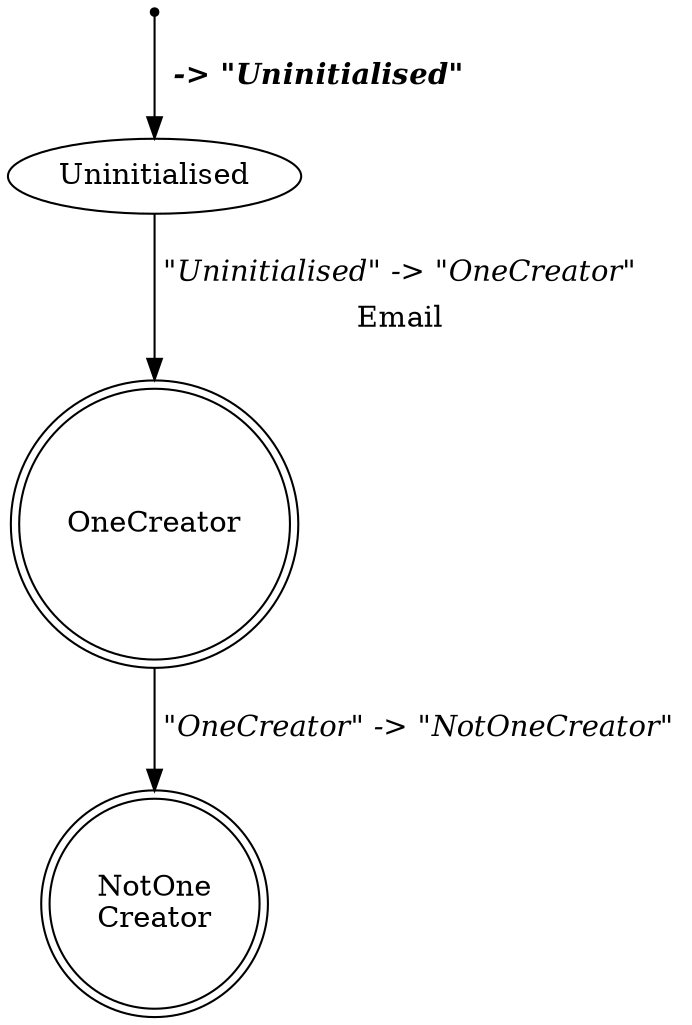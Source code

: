 digraph ev_stm {
    NotOneCreator[label="NotOne\nCreator"][shape="doublecircle"];
    OneCreator[label="OneCreator"][shape="doublecircle"];
    Uninitialised[label="Uninitialised"][shape="ellipse"];
    _start[label="_start"][shape="point"];
    _start -> Uninitialised[label=<<TABLE BORDER="0"><TR><TD><B><I> -&gt; "Uninitialised"</I></B></TD></TR></TABLE>>];
    Uninitialised -> OneCreator[label=<<TABLE BORDER="0"><TR><TD><I>"Uninitialised" -&gt; "OneCreator"</I></TD></TR><TR><TD>Email</TD></TR></TABLE>>];
    OneCreator -> NotOneCreator[label=<<TABLE BORDER="0"><TR><TD><I>"OneCreator" -&gt; "NotOneCreator"</I></TD></TR></TABLE>>];
}
